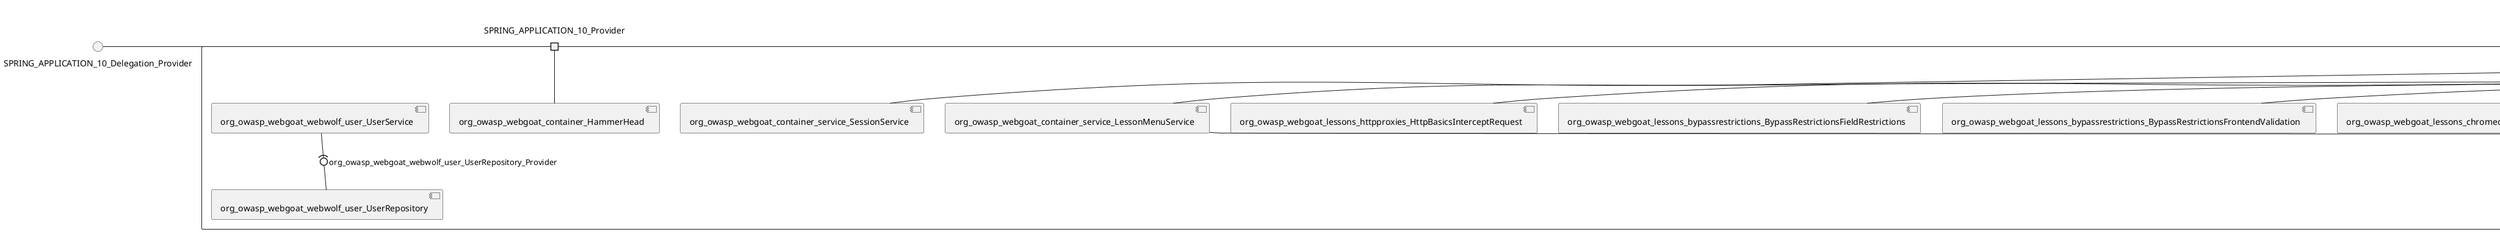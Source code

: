 @startuml
skinparam fixCircleLabelOverlapping true
skinparam componentStyle uml2
() SPRING_APPLICATION_10_Delegation_Provider
() SPRING_APPLICATION_11_Delegation_Provider
() SPRING_APPLICATION_2_Delegation_Provider
() SPRING_APPLICATION_3_Delegation_Provider
() SPRING_APPLICATION_4_Delegation_Provider
() SPRING_APPLICATION_5_Delegation_Provider
() SPRING_APPLICATION_6_Delegation_Provider
() SPRING_APPLICATION_7_Delegation_Provider
() SPRING_APPLICATION_8_Delegation_Provider
() SPRING_APPLICATION_9_Delegation_Provider
() SPRING_APPLICATION_BypassRestrictions_FieldRestrictions_POST_Delegation_Provider
() SPRING_APPLICATION_BypassRestrictions_frontendValidation_POST_Delegation_Provider
() SPRING_APPLICATION_ChromeDevTools_dummy_POST_Delegation_Provider
() SPRING_APPLICATION_ChromeDevTools_network_POST_Delegation_Provider
() SPRING_APPLICATION_CrossSiteScriptingStored_stored_xss_POST_Delegation_Provider
() SPRING_APPLICATION_CrossSiteScriptingStored_stored_xss_follow_up_POST_Delegation_Provider
() SPRING_APPLICATION_CrossSiteScripting_attack1_POST_Delegation_Provider
() SPRING_APPLICATION_CrossSiteScripting_attack3_POST_Delegation_Provider
() SPRING_APPLICATION_CrossSiteScripting_attack4_POST_Delegation_Provider
() SPRING_APPLICATION_CrossSiteScripting_attack5a_GET_Delegation_Provider
() SPRING_APPLICATION_CrossSiteScripting_attack6a_POST_Delegation_Provider
() SPRING_APPLICATION_CrossSiteScripting_dom_follow_up_POST_Delegation_Provider
() SPRING_APPLICATION_CrossSiteScripting_phone_home_xss_POST_Delegation_Provider
() SPRING_APPLICATION_CrossSiteScripting_quiz_GET_POST_Delegation_Provider
() SPRING_APPLICATION_Delegation_Provider
() SPRING_APPLICATION_GET_10_Delegation_Provider
() SPRING_APPLICATION_GET_11_Delegation_Provider
() SPRING_APPLICATION_GET_12_Delegation_Provider
() SPRING_APPLICATION_GET_13_Delegation_Provider
() SPRING_APPLICATION_GET_14_Delegation_Provider
() SPRING_APPLICATION_GET_2_Delegation_Provider
() SPRING_APPLICATION_GET_3_Delegation_Provider
() SPRING_APPLICATION_GET_4_Delegation_Provider
() SPRING_APPLICATION_GET_5_Delegation_Provider
() SPRING_APPLICATION_GET_6_Delegation_Provider
() SPRING_APPLICATION_GET_7_Delegation_Provider
() SPRING_APPLICATION_GET_8_Delegation_Provider
() SPRING_APPLICATION_GET_9_Delegation_Provider
() SPRING_APPLICATION_GET_Delegation_Provider
() SPRING_APPLICATION_HtmlTampering_task_POST_Delegation_Provider
() SPRING_APPLICATION_HttpBasics_attack1_POST_Delegation_Provider
() SPRING_APPLICATION_HttpBasics_attack2_POST_Delegation_Provider
() SPRING_APPLICATION_IDOR_diff_attributes_POST_Delegation_Provider
() SPRING_APPLICATION_IDOR_login_POST_Delegation_Provider
() SPRING_APPLICATION_IDOR_profile_alt_path_POST_Delegation_Provider
() SPRING_APPLICATION_InsecureDeserialization_task_POST_Delegation_Provider
() SPRING_APPLICATION_InsecureLogin_Delegation_Provider
() SPRING_APPLICATION_JWT_decode_POST_Delegation_Provider
() SPRING_APPLICATION_JWT_jku_Delegation_Provider
() SPRING_APPLICATION_JWT_kid_Delegation_Provider
() SPRING_APPLICATION_JWT_quiz_GET_POST_Delegation_Provider
() SPRING_APPLICATION_JWT_refresh_Delegation_Provider
() SPRING_APPLICATION_JWT_secret_POST_Delegation_Provider
() SPRING_APPLICATION_JWT_votings_Delegation_Provider
() SPRING_APPLICATION_LogSpoofing_log_bleeding_POST_Delegation_Provider
() SPRING_APPLICATION_LogSpoofing_log_spoofing_POST_Delegation_Provider
() SPRING_APPLICATION_POST_10_Delegation_Provider
() SPRING_APPLICATION_POST_11_Delegation_Provider
() SPRING_APPLICATION_POST_12_Delegation_Provider
() SPRING_APPLICATION_POST_13_Delegation_Provider
() SPRING_APPLICATION_POST_14_Delegation_Provider
() SPRING_APPLICATION_POST_15_Delegation_Provider
() SPRING_APPLICATION_POST_16_Delegation_Provider
() SPRING_APPLICATION_POST_17_Delegation_Provider
() SPRING_APPLICATION_POST_18_Delegation_Provider
() SPRING_APPLICATION_POST_2_Delegation_Provider
() SPRING_APPLICATION_POST_3_Delegation_Provider
() SPRING_APPLICATION_POST_4_Delegation_Provider
() SPRING_APPLICATION_POST_5_Delegation_Provider
() SPRING_APPLICATION_POST_6_Delegation_Provider
() SPRING_APPLICATION_POST_7_Delegation_Provider
() SPRING_APPLICATION_POST_8_Delegation_Provider
() SPRING_APPLICATION_POST_9_Delegation_Provider
() SPRING_APPLICATION_POST_Delegation_Provider
() SPRING_APPLICATION_PUT_Delegation_Provider
() SPRING_APPLICATION_PasswordReset_ForgotPassword_create_password_reset_link_POST_Delegation_Provider
() SPRING_APPLICATION_PasswordReset_SecurityQuestions_POST_Delegation_Provider
() SPRING_APPLICATION_PasswordReset_reset_Delegation_Provider
() SPRING_APPLICATION_PasswordReset_simple_mail_reset_POST_Delegation_Provider
() SPRING_APPLICATION_PathTraversal_profile_picture_GET_Delegation_Provider
() SPRING_APPLICATION_PathTraversal_profile_picture_fix_GET_Delegation_Provider
() SPRING_APPLICATION_PathTraversal_profile_upload_POST_Delegation_Provider
() SPRING_APPLICATION_PathTraversal_profile_upload_fix_POST_Delegation_Provider
() SPRING_APPLICATION_PathTraversal_profile_upload_remove_user_input_POST_Delegation_Provider
() SPRING_APPLICATION_PathTraversal_random_POST_Delegation_Provider
() SPRING_APPLICATION_PathTraversal_random_picture_GET_Delegation_Provider
() SPRING_APPLICATION_PathTraversal_zip_slip_Delegation_Provider
() SPRING_APPLICATION_SSRF_task1_POST_Delegation_Provider
() SPRING_APPLICATION_SSRF_task2_POST_Delegation_Provider
() SPRING_APPLICATION_SecurePasswords_assignment_POST_Delegation_Provider
() SPRING_APPLICATION_SqlInjectionAdvanced_attack6a_POST_Delegation_Provider
() SPRING_APPLICATION_SqlInjectionAdvanced_attack6b_POST_Delegation_Provider
() SPRING_APPLICATION_SqlInjectionAdvanced_challenge_Login_POST_Delegation_Provider
() SPRING_APPLICATION_SqlInjectionAdvanced_challenge_PUT_Delegation_Provider
() SPRING_APPLICATION_SqlInjectionAdvanced_quiz_GET_POST_Delegation_Provider
() SPRING_APPLICATION_SqlInjectionMitigations_attack10a_POST_Delegation_Provider
() SPRING_APPLICATION_SqlInjectionMitigations_attack10b_POST_Delegation_Provider
() SPRING_APPLICATION_SqlInjectionMitigations_attack12a_POST_Delegation_Provider
() SPRING_APPLICATION_SqlInjectionMitigations_servers_GET_Delegation_Provider
() SPRING_APPLICATION_SqlInjection_assignment5a_POST_Delegation_Provider
() SPRING_APPLICATION_SqlInjection_assignment5b_POST_Delegation_Provider
() SPRING_APPLICATION_SqlInjection_attack10_POST_Delegation_Provider
() SPRING_APPLICATION_SqlInjection_attack2_POST_Delegation_Provider
() SPRING_APPLICATION_SqlInjection_attack3_POST_Delegation_Provider
() SPRING_APPLICATION_SqlInjection_attack4_POST_Delegation_Provider
() SPRING_APPLICATION_SqlInjection_attack5_POST_Delegation_Provider
() SPRING_APPLICATION_SqlInjection_attack8_POST_Delegation_Provider
() SPRING_APPLICATION_SqlInjection_attack9_POST_Delegation_Provider
() SPRING_APPLICATION_SqlOnlyInputValidationOnKeywords_attack_POST_Delegation_Provider
() SPRING_APPLICATION_SqlOnlyInputValidation_attack_POST_Delegation_Provider
() SPRING_APPLICATION_VulnerableComponents_attack1_POST_Delegation_Provider
() SPRING_APPLICATION_WebWolf_GET_Delegation_Provider
() SPRING_APPLICATION_WebWolf_landing_Delegation_Provider
() SPRING_APPLICATION_WebWolf_mail_Delegation_Provider
() SPRING_APPLICATION_challenge_1_POST_Delegation_Provider
() SPRING_APPLICATION_challenge_5_POST_Delegation_Provider
() SPRING_APPLICATION_challenge_7_Delegation_Provider
() SPRING_APPLICATION_challenge_8_Delegation_Provider
() SPRING_APPLICATION_challenge_logo_Delegation_Provider
() SPRING_APPLICATION_cia_quiz_GET_POST_Delegation_Provider
() SPRING_APPLICATION_clientSideFiltering_attack1_POST_Delegation_Provider
() SPRING_APPLICATION_clientSideFiltering_challenge_store_coupons_GET_Delegation_Provider
() SPRING_APPLICATION_clientSideFiltering_getItForFree_POST_Delegation_Provider
() SPRING_APPLICATION_clientSideFiltering_salaries_GET_Delegation_Provider
() SPRING_APPLICATION_crypto_encoding_basic_auth_POST_Delegation_Provider
() SPRING_APPLICATION_crypto_encoding_xor_POST_Delegation_Provider
() SPRING_APPLICATION_crypto_hashing_POST_Delegation_Provider
() SPRING_APPLICATION_crypto_secure_defaults_POST_Delegation_Provider
() SPRING_APPLICATION_crypto_signing_verify_POST_Delegation_Provider
() SPRING_APPLICATION_csrf_feedback_message_POST_Delegation_Provider
() SPRING_APPLICATION_csrf_review_POST_Delegation_Provider
() SPRING_APPLICATION_files_GET_Delegation_Provider
() SPRING_APPLICATION_fileupload_POST_Delegation_Provider
() SPRING_APPLICATION_jwt_Delegation_Provider
() SPRING_APPLICATION_landing_Delegation_Provider
() SPRING_APPLICATION_lesson_template_Delegation_Provider
() SPRING_APPLICATION_login_oauth_mvc_GET_Delegation_Provider
() SPRING_APPLICATION_mail_DELETE_GET_POST_Delegation_Provider
() SPRING_APPLICATION_register_mvc_POST_Delegation_Provider
() SPRING_APPLICATION_registration_GET_Delegation_Provider
() SPRING_APPLICATION_requests_GET_Delegation_Provider
() SPRING_APPLICATION_scoreboard_data_GET_Delegation_Provider
() SPRING_APPLICATION_server_directory_GET_Delegation_Provider
() SPRING_APPLICATION_service_debug_labels_mvc_Delegation_Provider
() SPRING_APPLICATION_service_lessonoverview_mvc_GET_Delegation_Provider
() SPRING_APPLICATION_xxe_comments_GET_Delegation_Provider
rectangle System {
[org_owasp_webgoat_container_HammerHead] [[webgoat-webgoat.repository#_lkpIBrj6Ee-tz89EZoVqKQ]]
[org_owasp_webgoat_container_WebWolfRedirect] [[webgoat-webgoat.repository#_lkpIBrj6Ee-tz89EZoVqKQ]]
[org_owasp_webgoat_container_controller_StartLesson] [[webgoat-webgoat.repository#_lkpIBrj6Ee-tz89EZoVqKQ]]
[org_owasp_webgoat_container_controller_Welcome] [[webgoat-webgoat.repository#_lkpIBrj6Ee-tz89EZoVqKQ]]
[org_owasp_webgoat_container_i18n_PluginMessages_Provider] [[webgoat-webgoat.repository#_lkpIBrj6Ee-tz89EZoVqKQ]]
[org_owasp_webgoat_container_report_ReportCardController] [[webgoat-webgoat.repository#_lkpIBrj6Ee-tz89EZoVqKQ]]
[org_owasp_webgoat_container_service_EnvironmentService] [[webgoat-webgoat.repository#_lkpIBrj6Ee-tz89EZoVqKQ]]
[org_owasp_webgoat_container_service_HintService] [[webgoat-webgoat.repository#_lkpIBrj6Ee-tz89EZoVqKQ]]
[org_owasp_webgoat_container_service_LabelDebugService] [[webgoat-webgoat.repository#_lkpIBrj6Ee-tz89EZoVqKQ]]
[org_owasp_webgoat_container_service_LabelService] [[webgoat-webgoat.repository#_lkpIBrj6Ee-tz89EZoVqKQ]]
[org_owasp_webgoat_container_service_LessonInfoService] [[webgoat-webgoat.repository#_lkpIBrj6Ee-tz89EZoVqKQ]]
[org_owasp_webgoat_container_service_LessonMenuService] [[webgoat-webgoat.repository#_lkpIBrj6Ee-tz89EZoVqKQ]]
[org_owasp_webgoat_container_service_LessonProgressService] [[webgoat-webgoat.repository#_lkpIBrj6Ee-tz89EZoVqKQ]]
[org_owasp_webgoat_container_service_RestartLessonService] [[webgoat-webgoat.repository#_lkpIBrj6Ee-tz89EZoVqKQ]]
[org_owasp_webgoat_container_service_SessionService] [[webgoat-webgoat.repository#_lkpIBrj6Ee-tz89EZoVqKQ]]
[org_owasp_webgoat_container_session_LessonSession_Provider] [[webgoat-webgoat.repository#_lkpIBrj6Ee-tz89EZoVqKQ]]
[org_owasp_webgoat_container_users_RegistrationController] [[webgoat-webgoat.repository#_lkpIBrj6Ee-tz89EZoVqKQ]]
[org_owasp_webgoat_container_users_Scoreboard] [[webgoat-webgoat.repository#_lkpIBrj6Ee-tz89EZoVqKQ]]
[org_owasp_webgoat_container_users_UserProgressRepository] [[webgoat-webgoat.repository#_lkpIBrj6Ee-tz89EZoVqKQ]]
[org_owasp_webgoat_container_users_UserRepository] [[webgoat-webgoat.repository#_lkpIBrj6Ee-tz89EZoVqKQ]]
[org_owasp_webgoat_container_users_UserService] [[webgoat-webgoat.repository#_lkpIBrj6Ee-tz89EZoVqKQ]]
[org_owasp_webgoat_lessons_authbypass_VerifyAccount] [[webgoat-webgoat.repository#_lkpIBrj6Ee-tz89EZoVqKQ]]
[org_owasp_webgoat_lessons_bypassrestrictions_BypassRestrictionsFieldRestrictions] [[webgoat-webgoat.repository#_lkpIBrj6Ee-tz89EZoVqKQ]]
[org_owasp_webgoat_lessons_bypassrestrictions_BypassRestrictionsFrontendValidation] [[webgoat-webgoat.repository#_lkpIBrj6Ee-tz89EZoVqKQ]]
[org_owasp_webgoat_lessons_challenges_FlagController] [[webgoat-webgoat.repository#_lkpIBrj6Ee-tz89EZoVqKQ]]
[org_owasp_webgoat_lessons_challenges_challenge1_Assignment1] [[webgoat-webgoat.repository#_lkpIBrj6Ee-tz89EZoVqKQ]]
[org_owasp_webgoat_lessons_challenges_challenge1_ImageServlet] [[webgoat-webgoat.repository#_lkpIBrj6Ee-tz89EZoVqKQ]]
[org_owasp_webgoat_lessons_challenges_challenge5_Assignment5] [[webgoat-webgoat.repository#_lkpIBrj6Ee-tz89EZoVqKQ]]
[org_owasp_webgoat_lessons_challenges_challenge7_Assignment7] [[webgoat-webgoat.repository#_lkpIBrj6Ee-tz89EZoVqKQ]]
[org_owasp_webgoat_lessons_challenges_challenge8_Assignment8] [[webgoat-webgoat.repository#_lkpIBrj6Ee-tz89EZoVqKQ]]
[org_owasp_webgoat_lessons_chromedevtools_NetworkDummy] [[webgoat-webgoat.repository#_lkpIBrj6Ee-tz89EZoVqKQ]]
[org_owasp_webgoat_lessons_chromedevtools_NetworkLesson] [[webgoat-webgoat.repository#_lkpIBrj6Ee-tz89EZoVqKQ]]
[org_owasp_webgoat_lessons_cia_CIAQuiz] [[webgoat-webgoat.repository#_lkpIBrj6Ee-tz89EZoVqKQ]]
[org_owasp_webgoat_lessons_clientsidefiltering_ClientSideFilteringAssignment] [[webgoat-webgoat.repository#_lkpIBrj6Ee-tz89EZoVqKQ]]
[org_owasp_webgoat_lessons_clientsidefiltering_ClientSideFilteringFreeAssignment] [[webgoat-webgoat.repository#_lkpIBrj6Ee-tz89EZoVqKQ]]
[org_owasp_webgoat_lessons_clientsidefiltering_Salaries] [[webgoat-webgoat.repository#_lkpIBrj6Ee-tz89EZoVqKQ]]
[org_owasp_webgoat_lessons_clientsidefiltering_ShopEndpoint] [[webgoat-webgoat.repository#_lkpIBrj6Ee-tz89EZoVqKQ]]
[org_owasp_webgoat_lessons_cryptography_EncodingAssignment] [[webgoat-webgoat.repository#_lkpIBrj6Ee-tz89EZoVqKQ]]
[org_owasp_webgoat_lessons_cryptography_HashingAssignment] [[webgoat-webgoat.repository#_lkpIBrj6Ee-tz89EZoVqKQ]]
[org_owasp_webgoat_lessons_cryptography_SecureDefaultsAssignment] [[webgoat-webgoat.repository#_lkpIBrj6Ee-tz89EZoVqKQ]]
[org_owasp_webgoat_lessons_cryptography_SigningAssignment] [[webgoat-webgoat.repository#_lkpIBrj6Ee-tz89EZoVqKQ]]
[org_owasp_webgoat_lessons_cryptography_XOREncodingAssignment] [[webgoat-webgoat.repository#_lkpIBrj6Ee-tz89EZoVqKQ]]
[org_owasp_webgoat_lessons_csrf_CSRFConfirmFlag1] [[webgoat-webgoat.repository#_lkpIBrj6Ee-tz89EZoVqKQ]]
[org_owasp_webgoat_lessons_csrf_CSRFFeedback] [[webgoat-webgoat.repository#_lkpIBrj6Ee-tz89EZoVqKQ]]
[org_owasp_webgoat_lessons_csrf_CSRFGetFlag] [[webgoat-webgoat.repository#_lkpIBrj6Ee-tz89EZoVqKQ]]
[org_owasp_webgoat_lessons_csrf_CSRFLogin] [[webgoat-webgoat.repository#_lkpIBrj6Ee-tz89EZoVqKQ]]
[org_owasp_webgoat_lessons_csrf_ForgedReviews] [[webgoat-webgoat.repository#_lkpIBrj6Ee-tz89EZoVqKQ]]
[org_owasp_webgoat_lessons_deserialization_InsecureDeserializationTask] [[webgoat-webgoat.repository#_lkpIBrj6Ee-tz89EZoVqKQ]]
[org_owasp_webgoat_lessons_hijacksession_HijackSessionAssignment] [[webgoat-webgoat.repository#_lkpIBrj6Ee-tz89EZoVqKQ]]
[org_owasp_webgoat_lessons_htmltampering_HtmlTamperingTask] [[webgoat-webgoat.repository#_lkpIBrj6Ee-tz89EZoVqKQ]]
[org_owasp_webgoat_lessons_httpbasics_HttpBasicsLesson] [[webgoat-webgoat.repository#_lkpIBrj6Ee-tz89EZoVqKQ]]
[org_owasp_webgoat_lessons_httpbasics_HttpBasicsQuiz] [[webgoat-webgoat.repository#_lkpIBrj6Ee-tz89EZoVqKQ]]
[org_owasp_webgoat_lessons_httpproxies_HttpBasicsInterceptRequest] [[webgoat-webgoat.repository#_lkpIBrj6Ee-tz89EZoVqKQ]]
[org_owasp_webgoat_lessons_idor_IDORDiffAttributes] [[webgoat-webgoat.repository#_lkpIBrj6Ee-tz89EZoVqKQ]]
[org_owasp_webgoat_lessons_idor_IDOREditOtherProfile] [[webgoat-webgoat.repository#_lkpIBrj6Ee-tz89EZoVqKQ]]
[org_owasp_webgoat_lessons_idor_IDORLogin] [[webgoat-webgoat.repository#_lkpIBrj6Ee-tz89EZoVqKQ]]
[org_owasp_webgoat_lessons_idor_IDORViewOtherProfile] [[webgoat-webgoat.repository#_lkpIBrj6Ee-tz89EZoVqKQ]]
[org_owasp_webgoat_lessons_idor_IDORViewOwnProfile] [[webgoat-webgoat.repository#_lkpIBrj6Ee-tz89EZoVqKQ]]
[org_owasp_webgoat_lessons_idor_IDORViewOwnProfileAltUrl] [[webgoat-webgoat.repository#_lkpIBrj6Ee-tz89EZoVqKQ]]
[org_owasp_webgoat_lessons_insecurelogin_InsecureLoginTask] [[webgoat-webgoat.repository#_lkpIBrj6Ee-tz89EZoVqKQ]]
[org_owasp_webgoat_lessons_jwt_JWTDecodeEndpoint] [[webgoat-webgoat.repository#_lkpIBrj6Ee-tz89EZoVqKQ]]
[org_owasp_webgoat_lessons_jwt_JWTQuiz] [[webgoat-webgoat.repository#_lkpIBrj6Ee-tz89EZoVqKQ]]
[org_owasp_webgoat_lessons_jwt_JWTRefreshEndpoint] [[webgoat-webgoat.repository#_lkpIBrj6Ee-tz89EZoVqKQ]]
[org_owasp_webgoat_lessons_jwt_JWTSecretKeyEndpoint] [[webgoat-webgoat.repository#_lkpIBrj6Ee-tz89EZoVqKQ]]
[org_owasp_webgoat_lessons_jwt_JWTVotesEndpoint] [[webgoat-webgoat.repository#_lkpIBrj6Ee-tz89EZoVqKQ]]
[org_owasp_webgoat_lessons_jwt_claimmisuse_JWTHeaderJKUEndpoint] [[webgoat-webgoat.repository#_lkpIBrj6Ee-tz89EZoVqKQ]]
[org_owasp_webgoat_lessons_jwt_claimmisuse_JWTHeaderKIDEndpoint] [[webgoat-webgoat.repository#_lkpIBrj6Ee-tz89EZoVqKQ]]
[org_owasp_webgoat_lessons_lessontemplate_SampleAttack] [[webgoat-webgoat.repository#_lkpIBrj6Ee-tz89EZoVqKQ]]
[org_owasp_webgoat_lessons_logging_LogBleedingTask] [[webgoat-webgoat.repository#_lkpIBrj6Ee-tz89EZoVqKQ]]
[org_owasp_webgoat_lessons_logging_LogSpoofingTask] [[webgoat-webgoat.repository#_lkpIBrj6Ee-tz89EZoVqKQ]]
[org_owasp_webgoat_lessons_missingac_MissingFunctionACHiddenMenus] [[webgoat-webgoat.repository#_lkpIBrj6Ee-tz89EZoVqKQ]]
[org_owasp_webgoat_lessons_missingac_MissingFunctionACUsers] [[webgoat-webgoat.repository#_lkpIBrj6Ee-tz89EZoVqKQ]]
[org_owasp_webgoat_lessons_missingac_MissingFunctionACYourHash] [[webgoat-webgoat.repository#_lkpIBrj6Ee-tz89EZoVqKQ]]
[org_owasp_webgoat_lessons_missingac_MissingFunctionACYourHashAdmin] [[webgoat-webgoat.repository#_lkpIBrj6Ee-tz89EZoVqKQ]]
[org_owasp_webgoat_lessons_passwordreset_QuestionsAssignment] [[webgoat-webgoat.repository#_lkpIBrj6Ee-tz89EZoVqKQ]]
[org_owasp_webgoat_lessons_passwordreset_ResetLinkAssignment] [[webgoat-webgoat.repository#_lkpIBrj6Ee-tz89EZoVqKQ]]
[org_owasp_webgoat_lessons_passwordreset_ResetLinkAssignmentForgotPassword] [[webgoat-webgoat.repository#_lkpIBrj6Ee-tz89EZoVqKQ]]
[org_owasp_webgoat_lessons_passwordreset_SecurityQuestionAssignment] [[webgoat-webgoat.repository#_lkpIBrj6Ee-tz89EZoVqKQ]]
[org_owasp_webgoat_lessons_passwordreset_SimpleMailAssignment] [[webgoat-webgoat.repository#_lkpIBrj6Ee-tz89EZoVqKQ]]
[org_owasp_webgoat_lessons_pathtraversal_ProfileUpload] [[webgoat-webgoat.repository#_lkpIBrj6Ee-tz89EZoVqKQ]]
[org_owasp_webgoat_lessons_pathtraversal_ProfileUploadFix] [[webgoat-webgoat.repository#_lkpIBrj6Ee-tz89EZoVqKQ]]
[org_owasp_webgoat_lessons_pathtraversal_ProfileUploadRemoveUserInput] [[webgoat-webgoat.repository#_lkpIBrj6Ee-tz89EZoVqKQ]]
[org_owasp_webgoat_lessons_pathtraversal_ProfileUploadRetrieval] [[webgoat-webgoat.repository#_lkpIBrj6Ee-tz89EZoVqKQ]]
[org_owasp_webgoat_lessons_pathtraversal_ProfileZipSlip] [[webgoat-webgoat.repository#_lkpIBrj6Ee-tz89EZoVqKQ]]
[org_owasp_webgoat_lessons_securepasswords_SecurePasswordsAssignment] [[webgoat-webgoat.repository#_lkpIBrj6Ee-tz89EZoVqKQ]]
[org_owasp_webgoat_lessons_spoofcookie_SpoofCookieAssignment] [[webgoat-webgoat.repository#_lkpIBrj6Ee-tz89EZoVqKQ]]
[org_owasp_webgoat_lessons_sqlinjection_advanced_SqlInjectionChallenge] [[webgoat-webgoat.repository#_lkpIBrj6Ee-tz89EZoVqKQ]]
[org_owasp_webgoat_lessons_sqlinjection_advanced_SqlInjectionChallengeLogin] [[webgoat-webgoat.repository#_lkpIBrj6Ee-tz89EZoVqKQ]]
[org_owasp_webgoat_lessons_sqlinjection_advanced_SqlInjectionLesson6a] [[webgoat-webgoat.repository#_lkpIBrj6Ee-tz89EZoVqKQ]]
[org_owasp_webgoat_lessons_sqlinjection_advanced_SqlInjectionLesson6b] [[webgoat-webgoat.repository#_lkpIBrj6Ee-tz89EZoVqKQ]]
[org_owasp_webgoat_lessons_sqlinjection_advanced_SqlInjectionQuiz] [[webgoat-webgoat.repository#_lkpIBrj6Ee-tz89EZoVqKQ]]
[org_owasp_webgoat_lessons_sqlinjection_introduction_SqlInjectionLesson10] [[webgoat-webgoat.repository#_lkpIBrj6Ee-tz89EZoVqKQ]]
[org_owasp_webgoat_lessons_sqlinjection_introduction_SqlInjectionLesson2] [[webgoat-webgoat.repository#_lkpIBrj6Ee-tz89EZoVqKQ]]
[org_owasp_webgoat_lessons_sqlinjection_introduction_SqlInjectionLesson3] [[webgoat-webgoat.repository#_lkpIBrj6Ee-tz89EZoVqKQ]]
[org_owasp_webgoat_lessons_sqlinjection_introduction_SqlInjectionLesson4] [[webgoat-webgoat.repository#_lkpIBrj6Ee-tz89EZoVqKQ]]
[org_owasp_webgoat_lessons_sqlinjection_introduction_SqlInjectionLesson5] [[webgoat-webgoat.repository#_lkpIBrj6Ee-tz89EZoVqKQ]]
[org_owasp_webgoat_lessons_sqlinjection_introduction_SqlInjectionLesson5a] [[webgoat-webgoat.repository#_lkpIBrj6Ee-tz89EZoVqKQ]]
[org_owasp_webgoat_lessons_sqlinjection_introduction_SqlInjectionLesson5b] [[webgoat-webgoat.repository#_lkpIBrj6Ee-tz89EZoVqKQ]]
[org_owasp_webgoat_lessons_sqlinjection_introduction_SqlInjectionLesson8] [[webgoat-webgoat.repository#_lkpIBrj6Ee-tz89EZoVqKQ]]
[org_owasp_webgoat_lessons_sqlinjection_introduction_SqlInjectionLesson9] [[webgoat-webgoat.repository#_lkpIBrj6Ee-tz89EZoVqKQ]]
[org_owasp_webgoat_lessons_sqlinjection_mitigation_Servers] [[webgoat-webgoat.repository#_lkpIBrj6Ee-tz89EZoVqKQ]]
[org_owasp_webgoat_lessons_sqlinjection_mitigation_SqlInjectionLesson10a] [[webgoat-webgoat.repository#_lkpIBrj6Ee-tz89EZoVqKQ]]
[org_owasp_webgoat_lessons_sqlinjection_mitigation_SqlInjectionLesson10b] [[webgoat-webgoat.repository#_lkpIBrj6Ee-tz89EZoVqKQ]]
[org_owasp_webgoat_lessons_sqlinjection_mitigation_SqlInjectionLesson13] [[webgoat-webgoat.repository#_lkpIBrj6Ee-tz89EZoVqKQ]]
[org_owasp_webgoat_lessons_sqlinjection_mitigation_SqlOnlyInputValidation] [[webgoat-webgoat.repository#_lkpIBrj6Ee-tz89EZoVqKQ]]
[org_owasp_webgoat_lessons_sqlinjection_mitigation_SqlOnlyInputValidationOnKeywords] [[webgoat-webgoat.repository#_lkpIBrj6Ee-tz89EZoVqKQ]]
[org_owasp_webgoat_lessons_ssrf_SSRFTask1] [[webgoat-webgoat.repository#_lkpIBrj6Ee-tz89EZoVqKQ]]
[org_owasp_webgoat_lessons_ssrf_SSRFTask2] [[webgoat-webgoat.repository#_lkpIBrj6Ee-tz89EZoVqKQ]]
[org_owasp_webgoat_lessons_vulnerablecomponents_VulnerableComponentsLesson] [[webgoat-webgoat.repository#_lkpIBrj6Ee-tz89EZoVqKQ]]
[org_owasp_webgoat_lessons_webwolfintroduction_LandingAssignment] [[webgoat-webgoat.repository#_lkpIBrj6Ee-tz89EZoVqKQ]]
[org_owasp_webgoat_lessons_webwolfintroduction_MailAssignment] [[webgoat-webgoat.repository#_lkpIBrj6Ee-tz89EZoVqKQ]]
[org_owasp_webgoat_lessons_xss_CrossSiteScriptingLesson1] [[webgoat-webgoat.repository#_lkpIBrj6Ee-tz89EZoVqKQ]]
[org_owasp_webgoat_lessons_xss_CrossSiteScriptingLesson5a] [[webgoat-webgoat.repository#_lkpIBrj6Ee-tz89EZoVqKQ]]
[org_owasp_webgoat_lessons_xss_CrossSiteScriptingLesson6a] [[webgoat-webgoat.repository#_lkpIBrj6Ee-tz89EZoVqKQ]]
[org_owasp_webgoat_lessons_xss_CrossSiteScriptingQuiz] [[webgoat-webgoat.repository#_lkpIBrj6Ee-tz89EZoVqKQ]]
[org_owasp_webgoat_lessons_xss_DOMCrossSiteScripting] [[webgoat-webgoat.repository#_lkpIBrj6Ee-tz89EZoVqKQ]]
[org_owasp_webgoat_lessons_xss_DOMCrossSiteScriptingVerifier] [[webgoat-webgoat.repository#_lkpIBrj6Ee-tz89EZoVqKQ]]
[org_owasp_webgoat_lessons_xss_mitigation_CrossSiteScriptingLesson3] [[webgoat-webgoat.repository#_lkpIBrj6Ee-tz89EZoVqKQ]]
[org_owasp_webgoat_lessons_xss_mitigation_CrossSiteScriptingLesson4] [[webgoat-webgoat.repository#_lkpIBrj6Ee-tz89EZoVqKQ]]
[org_owasp_webgoat_lessons_xss_stored_StoredCrossSiteScriptingVerifier] [[webgoat-webgoat.repository#_lkpIBrj6Ee-tz89EZoVqKQ]]
[org_owasp_webgoat_lessons_xss_stored_StoredXssComments] [[webgoat-webgoat.repository#_lkpIBrj6Ee-tz89EZoVqKQ]]
[org_owasp_webgoat_lessons_xxe_BlindSendFileAssignment] [[webgoat-webgoat.repository#_lkpIBrj6Ee-tz89EZoVqKQ]]
[org_owasp_webgoat_lessons_xxe_CommentsEndpoint] [[webgoat-webgoat.repository#_lkpIBrj6Ee-tz89EZoVqKQ]]
[org_owasp_webgoat_lessons_xxe_ContentTypeAssignment] [[webgoat-webgoat.repository#_lkpIBrj6Ee-tz89EZoVqKQ]]
[org_owasp_webgoat_lessons_xxe_SimpleXXE] [[webgoat-webgoat.repository#_lkpIBrj6Ee-tz89EZoVqKQ]]
[org_owasp_webgoat_webwolf_FileServer] [[webgoat-webgoat.repository#_lkpIBrj6Ee-tz89EZoVqKQ]]
[org_owasp_webgoat_webwolf_jwt_JWTController] [[webgoat-webgoat.repository#_lkpIBrj6Ee-tz89EZoVqKQ]]
[org_owasp_webgoat_webwolf_mailbox_MailboxController] [[webgoat-webgoat.repository#_lkpIBrj6Ee-tz89EZoVqKQ]]
[org_owasp_webgoat_webwolf_mailbox_MailboxRepository] [[webgoat-webgoat.repository#_lkpIBrj6Ee-tz89EZoVqKQ]]
[org_owasp_webgoat_webwolf_requests_LandingPage] [[webgoat-webgoat.repository#_lkpIBrj6Ee-tz89EZoVqKQ]]
[org_owasp_webgoat_webwolf_requests_Requests] [[webgoat-webgoat.repository#_lkpIBrj6Ee-tz89EZoVqKQ]]
[org_owasp_webgoat_webwolf_user_UserRepository] [[webgoat-webgoat.repository#_lkpIBrj6Ee-tz89EZoVqKQ]]
[org_owasp_webgoat_webwolf_user_UserService] [[webgoat-webgoat.repository#_lkpIBrj6Ee-tz89EZoVqKQ]]
port SPRING_APPLICATION_10_Provider
SPRING_APPLICATION_10_Delegation_Provider - SPRING_APPLICATION_10_Provider
SPRING_APPLICATION_10_Provider - [org_owasp_webgoat_container_HammerHead]
port SPRING_APPLICATION_11_Provider
SPRING_APPLICATION_11_Delegation_Provider - SPRING_APPLICATION_11_Provider
SPRING_APPLICATION_11_Provider - [org_owasp_webgoat_lessons_xxe_SimpleXXE]
port SPRING_APPLICATION_2_Provider
SPRING_APPLICATION_2_Delegation_Provider - SPRING_APPLICATION_2_Provider
SPRING_APPLICATION_2_Provider - [org_owasp_webgoat_lessons_cryptography_SigningAssignment]
port SPRING_APPLICATION_3_Provider
SPRING_APPLICATION_3_Delegation_Provider - SPRING_APPLICATION_3_Provider
SPRING_APPLICATION_3_Provider - [org_owasp_webgoat_container_service_SessionService]
port SPRING_APPLICATION_4_Provider
SPRING_APPLICATION_4_Delegation_Provider - SPRING_APPLICATION_4_Provider
SPRING_APPLICATION_4_Provider - [org_owasp_webgoat_lessons_jwt_JWTSecretKeyEndpoint]
port SPRING_APPLICATION_5_Provider
SPRING_APPLICATION_5_Delegation_Provider - SPRING_APPLICATION_5_Provider
SPRING_APPLICATION_5_Provider - [org_owasp_webgoat_lessons_cryptography_HashingAssignment]
port SPRING_APPLICATION_6_Provider
SPRING_APPLICATION_6_Delegation_Provider - SPRING_APPLICATION_6_Provider
SPRING_APPLICATION_6_Provider - [org_owasp_webgoat_container_service_LessonMenuService]
port SPRING_APPLICATION_7_Provider
SPRING_APPLICATION_7_Delegation_Provider - SPRING_APPLICATION_7_Provider
SPRING_APPLICATION_7_Provider - [org_owasp_webgoat_webwolf_FileServer]
port SPRING_APPLICATION_8_Provider
SPRING_APPLICATION_8_Delegation_Provider - SPRING_APPLICATION_8_Provider
SPRING_APPLICATION_8_Provider - [org_owasp_webgoat_lessons_httpproxies_HttpBasicsInterceptRequest]
port SPRING_APPLICATION_9_Provider
SPRING_APPLICATION_9_Delegation_Provider - SPRING_APPLICATION_9_Provider
SPRING_APPLICATION_9_Provider - [org_owasp_webgoat_container_service_LabelDebugService]
port SPRING_APPLICATION_BypassRestrictions_FieldRestrictions_POST_Provider
SPRING_APPLICATION_BypassRestrictions_FieldRestrictions_POST_Delegation_Provider - SPRING_APPLICATION_BypassRestrictions_FieldRestrictions_POST_Provider
SPRING_APPLICATION_BypassRestrictions_FieldRestrictions_POST_Provider - [org_owasp_webgoat_lessons_bypassrestrictions_BypassRestrictionsFieldRestrictions]
port SPRING_APPLICATION_BypassRestrictions_frontendValidation_POST_Provider
SPRING_APPLICATION_BypassRestrictions_frontendValidation_POST_Delegation_Provider - SPRING_APPLICATION_BypassRestrictions_frontendValidation_POST_Provider
SPRING_APPLICATION_BypassRestrictions_frontendValidation_POST_Provider - [org_owasp_webgoat_lessons_bypassrestrictions_BypassRestrictionsFrontendValidation]
port SPRING_APPLICATION_ChromeDevTools_dummy_POST_Provider
SPRING_APPLICATION_ChromeDevTools_dummy_POST_Delegation_Provider - SPRING_APPLICATION_ChromeDevTools_dummy_POST_Provider
SPRING_APPLICATION_ChromeDevTools_dummy_POST_Provider - [org_owasp_webgoat_lessons_chromedevtools_NetworkDummy]
port SPRING_APPLICATION_ChromeDevTools_network_POST_Provider
SPRING_APPLICATION_ChromeDevTools_network_POST_Delegation_Provider - SPRING_APPLICATION_ChromeDevTools_network_POST_Provider
SPRING_APPLICATION_ChromeDevTools_network_POST_Provider - [org_owasp_webgoat_lessons_chromedevtools_NetworkLesson]
port SPRING_APPLICATION_CrossSiteScriptingStored_stored_xss_POST_Provider
SPRING_APPLICATION_CrossSiteScriptingStored_stored_xss_POST_Delegation_Provider - SPRING_APPLICATION_CrossSiteScriptingStored_stored_xss_POST_Provider
SPRING_APPLICATION_CrossSiteScriptingStored_stored_xss_POST_Provider - [org_owasp_webgoat_lessons_xss_stored_StoredXssComments]
port SPRING_APPLICATION_CrossSiteScriptingStored_stored_xss_follow_up_POST_Provider
SPRING_APPLICATION_CrossSiteScriptingStored_stored_xss_follow_up_POST_Delegation_Provider - SPRING_APPLICATION_CrossSiteScriptingStored_stored_xss_follow_up_POST_Provider
SPRING_APPLICATION_CrossSiteScriptingStored_stored_xss_follow_up_POST_Provider - [org_owasp_webgoat_lessons_xss_stored_StoredCrossSiteScriptingVerifier]
port SPRING_APPLICATION_CrossSiteScripting_attack1_POST_Provider
SPRING_APPLICATION_CrossSiteScripting_attack1_POST_Delegation_Provider - SPRING_APPLICATION_CrossSiteScripting_attack1_POST_Provider
SPRING_APPLICATION_CrossSiteScripting_attack1_POST_Provider - [org_owasp_webgoat_lessons_xss_CrossSiteScriptingLesson1]
port SPRING_APPLICATION_CrossSiteScripting_attack3_POST_Provider
SPRING_APPLICATION_CrossSiteScripting_attack3_POST_Delegation_Provider - SPRING_APPLICATION_CrossSiteScripting_attack3_POST_Provider
SPRING_APPLICATION_CrossSiteScripting_attack3_POST_Provider - [org_owasp_webgoat_lessons_xss_mitigation_CrossSiteScriptingLesson3]
port SPRING_APPLICATION_CrossSiteScripting_attack4_POST_Provider
SPRING_APPLICATION_CrossSiteScripting_attack4_POST_Delegation_Provider - SPRING_APPLICATION_CrossSiteScripting_attack4_POST_Provider
SPRING_APPLICATION_CrossSiteScripting_attack4_POST_Provider - [org_owasp_webgoat_lessons_xss_mitigation_CrossSiteScriptingLesson4]
port SPRING_APPLICATION_CrossSiteScripting_attack5a_GET_Provider
SPRING_APPLICATION_CrossSiteScripting_attack5a_GET_Delegation_Provider - SPRING_APPLICATION_CrossSiteScripting_attack5a_GET_Provider
SPRING_APPLICATION_CrossSiteScripting_attack5a_GET_Provider - [org_owasp_webgoat_lessons_xss_CrossSiteScriptingLesson5a]
port SPRING_APPLICATION_CrossSiteScripting_attack6a_POST_Provider
SPRING_APPLICATION_CrossSiteScripting_attack6a_POST_Delegation_Provider - SPRING_APPLICATION_CrossSiteScripting_attack6a_POST_Provider
SPRING_APPLICATION_CrossSiteScripting_attack6a_POST_Provider - [org_owasp_webgoat_lessons_xss_CrossSiteScriptingLesson6a]
port SPRING_APPLICATION_CrossSiteScripting_dom_follow_up_POST_Provider
SPRING_APPLICATION_CrossSiteScripting_dom_follow_up_POST_Delegation_Provider - SPRING_APPLICATION_CrossSiteScripting_dom_follow_up_POST_Provider
SPRING_APPLICATION_CrossSiteScripting_dom_follow_up_POST_Provider - [org_owasp_webgoat_lessons_xss_DOMCrossSiteScriptingVerifier]
port SPRING_APPLICATION_CrossSiteScripting_phone_home_xss_POST_Provider
SPRING_APPLICATION_CrossSiteScripting_phone_home_xss_POST_Delegation_Provider - SPRING_APPLICATION_CrossSiteScripting_phone_home_xss_POST_Provider
SPRING_APPLICATION_CrossSiteScripting_phone_home_xss_POST_Provider - [org_owasp_webgoat_lessons_xss_DOMCrossSiteScripting]
port SPRING_APPLICATION_CrossSiteScripting_quiz_GET_POST_Provider
SPRING_APPLICATION_CrossSiteScripting_quiz_GET_POST_Delegation_Provider - SPRING_APPLICATION_CrossSiteScripting_quiz_GET_POST_Provider
SPRING_APPLICATION_CrossSiteScripting_quiz_GET_POST_Provider - [org_owasp_webgoat_lessons_xss_CrossSiteScriptingQuiz]
port SPRING_APPLICATION_Provider
SPRING_APPLICATION_Delegation_Provider - SPRING_APPLICATION_Provider
SPRING_APPLICATION_Provider - [org_owasp_webgoat_lessons_cryptography_HashingAssignment]
port SPRING_APPLICATION_GET_10_Provider
SPRING_APPLICATION_GET_10_Delegation_Provider - SPRING_APPLICATION_GET_10_Provider
SPRING_APPLICATION_GET_10_Provider - [org_owasp_webgoat_lessons_spoofcookie_SpoofCookieAssignment]
port SPRING_APPLICATION_GET_11_Provider
SPRING_APPLICATION_GET_11_Delegation_Provider - SPRING_APPLICATION_GET_11_Provider
SPRING_APPLICATION_GET_11_Provider - [org_owasp_webgoat_container_service_LabelService]
port SPRING_APPLICATION_GET_12_Provider
SPRING_APPLICATION_GET_12_Delegation_Provider - SPRING_APPLICATION_GET_12_Provider
SPRING_APPLICATION_GET_12_Provider - [org_owasp_webgoat_container_controller_Welcome]
port SPRING_APPLICATION_GET_13_Provider
SPRING_APPLICATION_GET_13_Delegation_Provider - SPRING_APPLICATION_GET_13_Provider
SPRING_APPLICATION_GET_13_Provider - [org_owasp_webgoat_container_service_LessonInfoService]
port SPRING_APPLICATION_GET_14_Provider
SPRING_APPLICATION_GET_14_Delegation_Provider - SPRING_APPLICATION_GET_14_Provider
SPRING_APPLICATION_GET_14_Provider - [org_owasp_webgoat_lessons_missingac_MissingFunctionACUsers]
port SPRING_APPLICATION_GET_2_Provider
SPRING_APPLICATION_GET_2_Delegation_Provider - SPRING_APPLICATION_GET_2_Provider
SPRING_APPLICATION_GET_2_Provider - [org_owasp_webgoat_container_service_HintService]
port SPRING_APPLICATION_GET_3_Provider
SPRING_APPLICATION_GET_3_Delegation_Provider - SPRING_APPLICATION_GET_3_Provider
SPRING_APPLICATION_GET_3_Provider - [org_owasp_webgoat_lessons_idor_IDORViewOtherProfile]
port SPRING_APPLICATION_GET_4_Provider
SPRING_APPLICATION_GET_4_Delegation_Provider - SPRING_APPLICATION_GET_4_Provider
SPRING_APPLICATION_GET_4_Provider - [org_owasp_webgoat_lessons_xss_stored_StoredXssComments]
port SPRING_APPLICATION_GET_5_Provider
SPRING_APPLICATION_GET_5_Delegation_Provider - SPRING_APPLICATION_GET_5_Provider
SPRING_APPLICATION_GET_5_Provider - [org_owasp_webgoat_lessons_idor_IDORViewOwnProfile]
port SPRING_APPLICATION_GET_6_Provider
SPRING_APPLICATION_GET_6_Delegation_Provider - SPRING_APPLICATION_GET_6_Provider
SPRING_APPLICATION_GET_6_Provider - [org_owasp_webgoat_lessons_csrf_ForgedReviews]
port SPRING_APPLICATION_GET_7_Provider
SPRING_APPLICATION_GET_7_Delegation_Provider - SPRING_APPLICATION_GET_7_Provider
SPRING_APPLICATION_GET_7_Provider - [org_owasp_webgoat_container_controller_StartLesson]
port SPRING_APPLICATION_GET_8_Provider
SPRING_APPLICATION_GET_8_Delegation_Provider - SPRING_APPLICATION_GET_8_Provider
SPRING_APPLICATION_GET_8_Provider - [org_owasp_webgoat_container_report_ReportCardController]
port SPRING_APPLICATION_GET_9_Provider
SPRING_APPLICATION_GET_9_Delegation_Provider - SPRING_APPLICATION_GET_9_Provider
SPRING_APPLICATION_GET_9_Provider - [org_owasp_webgoat_container_service_RestartLessonService]
port SPRING_APPLICATION_GET_Provider
SPRING_APPLICATION_GET_Delegation_Provider - SPRING_APPLICATION_GET_Provider
SPRING_APPLICATION_GET_Provider - [org_owasp_webgoat_lessons_cryptography_EncodingAssignment]
port SPRING_APPLICATION_HtmlTampering_task_POST_Provider
SPRING_APPLICATION_HtmlTampering_task_POST_Delegation_Provider - SPRING_APPLICATION_HtmlTampering_task_POST_Provider
SPRING_APPLICATION_HtmlTampering_task_POST_Provider - [org_owasp_webgoat_lessons_htmltampering_HtmlTamperingTask]
port SPRING_APPLICATION_HttpBasics_attack1_POST_Provider
SPRING_APPLICATION_HttpBasics_attack1_POST_Delegation_Provider - SPRING_APPLICATION_HttpBasics_attack1_POST_Provider
SPRING_APPLICATION_HttpBasics_attack1_POST_Provider - [org_owasp_webgoat_lessons_httpbasics_HttpBasicsLesson]
port SPRING_APPLICATION_HttpBasics_attack2_POST_Provider
SPRING_APPLICATION_HttpBasics_attack2_POST_Delegation_Provider - SPRING_APPLICATION_HttpBasics_attack2_POST_Provider
SPRING_APPLICATION_HttpBasics_attack2_POST_Provider - [org_owasp_webgoat_lessons_httpbasics_HttpBasicsQuiz]
port SPRING_APPLICATION_IDOR_diff_attributes_POST_Provider
SPRING_APPLICATION_IDOR_diff_attributes_POST_Delegation_Provider - SPRING_APPLICATION_IDOR_diff_attributes_POST_Provider
SPRING_APPLICATION_IDOR_diff_attributes_POST_Provider - [org_owasp_webgoat_lessons_idor_IDORDiffAttributes]
port SPRING_APPLICATION_IDOR_login_POST_Provider
SPRING_APPLICATION_IDOR_login_POST_Delegation_Provider - SPRING_APPLICATION_IDOR_login_POST_Provider
SPRING_APPLICATION_IDOR_login_POST_Provider - [org_owasp_webgoat_lessons_idor_IDORLogin]
port SPRING_APPLICATION_IDOR_profile_alt_path_POST_Provider
SPRING_APPLICATION_IDOR_profile_alt_path_POST_Delegation_Provider - SPRING_APPLICATION_IDOR_profile_alt_path_POST_Provider
SPRING_APPLICATION_IDOR_profile_alt_path_POST_Provider - [org_owasp_webgoat_lessons_idor_IDORViewOwnProfileAltUrl]
port SPRING_APPLICATION_InsecureDeserialization_task_POST_Provider
SPRING_APPLICATION_InsecureDeserialization_task_POST_Delegation_Provider - SPRING_APPLICATION_InsecureDeserialization_task_POST_Provider
SPRING_APPLICATION_InsecureDeserialization_task_POST_Provider - [org_owasp_webgoat_lessons_deserialization_InsecureDeserializationTask]
port SPRING_APPLICATION_InsecureLogin_Provider
SPRING_APPLICATION_InsecureLogin_Delegation_Provider - SPRING_APPLICATION_InsecureLogin_Provider
SPRING_APPLICATION_InsecureLogin_Provider - [org_owasp_webgoat_lessons_insecurelogin_InsecureLoginTask]
port SPRING_APPLICATION_JWT_decode_POST_Provider
SPRING_APPLICATION_JWT_decode_POST_Delegation_Provider - SPRING_APPLICATION_JWT_decode_POST_Provider
SPRING_APPLICATION_JWT_decode_POST_Provider - [org_owasp_webgoat_lessons_jwt_JWTDecodeEndpoint]
port SPRING_APPLICATION_JWT_jku_Provider
SPRING_APPLICATION_JWT_jku_Delegation_Provider - SPRING_APPLICATION_JWT_jku_Provider
SPRING_APPLICATION_JWT_jku_Provider - [org_owasp_webgoat_lessons_jwt_claimmisuse_JWTHeaderJKUEndpoint]
port SPRING_APPLICATION_JWT_kid_Provider
SPRING_APPLICATION_JWT_kid_Delegation_Provider - SPRING_APPLICATION_JWT_kid_Provider
SPRING_APPLICATION_JWT_kid_Provider - [org_owasp_webgoat_lessons_jwt_claimmisuse_JWTHeaderKIDEndpoint]
port SPRING_APPLICATION_JWT_quiz_GET_POST_Provider
SPRING_APPLICATION_JWT_quiz_GET_POST_Delegation_Provider - SPRING_APPLICATION_JWT_quiz_GET_POST_Provider
SPRING_APPLICATION_JWT_quiz_GET_POST_Provider - [org_owasp_webgoat_lessons_jwt_JWTQuiz]
port SPRING_APPLICATION_JWT_refresh_Provider
SPRING_APPLICATION_JWT_refresh_Delegation_Provider - SPRING_APPLICATION_JWT_refresh_Provider
SPRING_APPLICATION_JWT_refresh_Provider - [org_owasp_webgoat_lessons_jwt_JWTRefreshEndpoint]
port SPRING_APPLICATION_JWT_secret_POST_Provider
SPRING_APPLICATION_JWT_secret_POST_Delegation_Provider - SPRING_APPLICATION_JWT_secret_POST_Provider
SPRING_APPLICATION_JWT_secret_POST_Provider - [org_owasp_webgoat_lessons_jwt_JWTSecretKeyEndpoint]
port SPRING_APPLICATION_JWT_votings_Provider
SPRING_APPLICATION_JWT_votings_Delegation_Provider - SPRING_APPLICATION_JWT_votings_Provider
SPRING_APPLICATION_JWT_votings_Provider - [org_owasp_webgoat_lessons_jwt_JWTVotesEndpoint]
port SPRING_APPLICATION_LogSpoofing_log_bleeding_POST_Provider
SPRING_APPLICATION_LogSpoofing_log_bleeding_POST_Delegation_Provider - SPRING_APPLICATION_LogSpoofing_log_bleeding_POST_Provider
SPRING_APPLICATION_LogSpoofing_log_bleeding_POST_Provider - [org_owasp_webgoat_lessons_logging_LogBleedingTask]
port SPRING_APPLICATION_LogSpoofing_log_spoofing_POST_Provider
SPRING_APPLICATION_LogSpoofing_log_spoofing_POST_Delegation_Provider - SPRING_APPLICATION_LogSpoofing_log_spoofing_POST_Provider
SPRING_APPLICATION_LogSpoofing_log_spoofing_POST_Provider - [org_owasp_webgoat_lessons_logging_LogSpoofingTask]
port SPRING_APPLICATION_POST_10_Provider
SPRING_APPLICATION_POST_10_Delegation_Provider - SPRING_APPLICATION_POST_10_Provider
SPRING_APPLICATION_POST_10_Provider - [org_owasp_webgoat_lessons_missingac_MissingFunctionACUsers]
port SPRING_APPLICATION_POST_11_Provider
SPRING_APPLICATION_POST_11_Delegation_Provider - SPRING_APPLICATION_POST_11_Provider
SPRING_APPLICATION_POST_11_Provider - [org_owasp_webgoat_lessons_chromedevtools_NetworkLesson]
port SPRING_APPLICATION_POST_12_Provider
SPRING_APPLICATION_POST_12_Delegation_Provider - SPRING_APPLICATION_POST_12_Provider
SPRING_APPLICATION_POST_12_Provider - [org_owasp_webgoat_lessons_xxe_BlindSendFileAssignment]
port SPRING_APPLICATION_POST_13_Provider
SPRING_APPLICATION_POST_13_Delegation_Provider - SPRING_APPLICATION_POST_13_Provider
SPRING_APPLICATION_POST_13_Provider - [org_owasp_webgoat_lessons_xxe_SimpleXXE]
port SPRING_APPLICATION_POST_14_Provider
SPRING_APPLICATION_POST_14_Delegation_Provider - SPRING_APPLICATION_POST_14_Provider
SPRING_APPLICATION_POST_14_Provider - [org_owasp_webgoat_lessons_hijacksession_HijackSessionAssignment]
port SPRING_APPLICATION_POST_15_Provider
SPRING_APPLICATION_POST_15_Delegation_Provider - SPRING_APPLICATION_POST_15_Provider
SPRING_APPLICATION_POST_15_Provider - [org_owasp_webgoat_lessons_missingac_MissingFunctionACYourHash]
port SPRING_APPLICATION_POST_16_Provider
SPRING_APPLICATION_POST_16_Delegation_Provider - SPRING_APPLICATION_POST_16_Provider
SPRING_APPLICATION_POST_16_Provider - [org_owasp_webgoat_lessons_missingac_MissingFunctionACYourHashAdmin]
port SPRING_APPLICATION_POST_17_Provider
SPRING_APPLICATION_POST_17_Delegation_Provider - SPRING_APPLICATION_POST_17_Provider
SPRING_APPLICATION_POST_17_Provider - [org_owasp_webgoat_lessons_csrf_CSRFConfirmFlag1]
port SPRING_APPLICATION_POST_18_Provider
SPRING_APPLICATION_POST_18_Delegation_Provider - SPRING_APPLICATION_POST_18_Provider
SPRING_APPLICATION_POST_18_Provider - [org_owasp_webgoat_lessons_csrf_CSRFGetFlag]
port SPRING_APPLICATION_POST_2_Provider
SPRING_APPLICATION_POST_2_Delegation_Provider - SPRING_APPLICATION_POST_2_Provider
SPRING_APPLICATION_POST_2_Provider - [org_owasp_webgoat_lessons_spoofcookie_SpoofCookieAssignment]
port SPRING_APPLICATION_POST_3_Provider
SPRING_APPLICATION_POST_3_Delegation_Provider - SPRING_APPLICATION_POST_3_Provider
SPRING_APPLICATION_POST_3_Provider - [org_owasp_webgoat_lessons_passwordreset_QuestionsAssignment]
port SPRING_APPLICATION_POST_4_Provider
SPRING_APPLICATION_POST_4_Delegation_Provider - SPRING_APPLICATION_POST_4_Provider
SPRING_APPLICATION_POST_4_Provider - [org_owasp_webgoat_lessons_csrf_CSRFLogin]
port SPRING_APPLICATION_POST_5_Provider
SPRING_APPLICATION_POST_5_Delegation_Provider - SPRING_APPLICATION_POST_5_Provider
SPRING_APPLICATION_POST_5_Provider - [org_owasp_webgoat_lessons_passwordreset_SimpleMailAssignment]
port SPRING_APPLICATION_POST_6_Provider
SPRING_APPLICATION_POST_6_Delegation_Provider - SPRING_APPLICATION_POST_6_Provider
SPRING_APPLICATION_POST_6_Provider - [org_owasp_webgoat_lessons_missingac_MissingFunctionACHiddenMenus]
port SPRING_APPLICATION_POST_7_Provider
SPRING_APPLICATION_POST_7_Delegation_Provider - SPRING_APPLICATION_POST_7_Provider
SPRING_APPLICATION_POST_7_Provider - [org_owasp_webgoat_lessons_csrf_CSRFFeedback]
port SPRING_APPLICATION_POST_8_Provider
SPRING_APPLICATION_POST_8_Delegation_Provider - SPRING_APPLICATION_POST_8_Provider
SPRING_APPLICATION_POST_8_Provider - [org_owasp_webgoat_lessons_xxe_ContentTypeAssignment]
port SPRING_APPLICATION_POST_9_Provider
SPRING_APPLICATION_POST_9_Delegation_Provider - SPRING_APPLICATION_POST_9_Provider
SPRING_APPLICATION_POST_9_Provider - [org_owasp_webgoat_lessons_authbypass_VerifyAccount]
port SPRING_APPLICATION_POST_Provider
SPRING_APPLICATION_POST_Delegation_Provider - SPRING_APPLICATION_POST_Provider
SPRING_APPLICATION_POST_Provider - [org_owasp_webgoat_lessons_challenges_FlagController]
port SPRING_APPLICATION_PUT_Provider
SPRING_APPLICATION_PUT_Delegation_Provider - SPRING_APPLICATION_PUT_Provider
SPRING_APPLICATION_PUT_Provider - [org_owasp_webgoat_lessons_idor_IDOREditOtherProfile]
port SPRING_APPLICATION_PasswordReset_ForgotPassword_create_password_reset_link_POST_Provider
SPRING_APPLICATION_PasswordReset_ForgotPassword_create_password_reset_link_POST_Delegation_Provider - SPRING_APPLICATION_PasswordReset_ForgotPassword_create_password_reset_link_POST_Provider
SPRING_APPLICATION_PasswordReset_ForgotPassword_create_password_reset_link_POST_Provider - [org_owasp_webgoat_lessons_passwordreset_ResetLinkAssignmentForgotPassword]
port SPRING_APPLICATION_PasswordReset_SecurityQuestions_POST_Provider
SPRING_APPLICATION_PasswordReset_SecurityQuestions_POST_Delegation_Provider - SPRING_APPLICATION_PasswordReset_SecurityQuestions_POST_Provider
SPRING_APPLICATION_PasswordReset_SecurityQuestions_POST_Provider - [org_owasp_webgoat_lessons_passwordreset_SecurityQuestionAssignment]
port SPRING_APPLICATION_PasswordReset_reset_Provider
SPRING_APPLICATION_PasswordReset_reset_Delegation_Provider - SPRING_APPLICATION_PasswordReset_reset_Provider
SPRING_APPLICATION_PasswordReset_reset_Provider - [org_owasp_webgoat_lessons_passwordreset_ResetLinkAssignment]
port SPRING_APPLICATION_PasswordReset_simple_mail_reset_POST_Provider
SPRING_APPLICATION_PasswordReset_simple_mail_reset_POST_Delegation_Provider - SPRING_APPLICATION_PasswordReset_simple_mail_reset_POST_Provider
SPRING_APPLICATION_PasswordReset_simple_mail_reset_POST_Provider - [org_owasp_webgoat_lessons_passwordreset_SimpleMailAssignment]
port SPRING_APPLICATION_PathTraversal_profile_picture_GET_Provider
SPRING_APPLICATION_PathTraversal_profile_picture_GET_Delegation_Provider - SPRING_APPLICATION_PathTraversal_profile_picture_GET_Provider
SPRING_APPLICATION_PathTraversal_profile_picture_GET_Provider - [org_owasp_webgoat_lessons_pathtraversal_ProfileUpload]
port SPRING_APPLICATION_PathTraversal_profile_picture_fix_GET_Provider
SPRING_APPLICATION_PathTraversal_profile_picture_fix_GET_Delegation_Provider - SPRING_APPLICATION_PathTraversal_profile_picture_fix_GET_Provider
SPRING_APPLICATION_PathTraversal_profile_picture_fix_GET_Provider - [org_owasp_webgoat_lessons_pathtraversal_ProfileUploadFix]
port SPRING_APPLICATION_PathTraversal_profile_upload_POST_Provider
SPRING_APPLICATION_PathTraversal_profile_upload_POST_Delegation_Provider - SPRING_APPLICATION_PathTraversal_profile_upload_POST_Provider
SPRING_APPLICATION_PathTraversal_profile_upload_POST_Provider - [org_owasp_webgoat_lessons_pathtraversal_ProfileUpload]
port SPRING_APPLICATION_PathTraversal_profile_upload_fix_POST_Provider
SPRING_APPLICATION_PathTraversal_profile_upload_fix_POST_Delegation_Provider - SPRING_APPLICATION_PathTraversal_profile_upload_fix_POST_Provider
SPRING_APPLICATION_PathTraversal_profile_upload_fix_POST_Provider - [org_owasp_webgoat_lessons_pathtraversal_ProfileUploadFix]
port SPRING_APPLICATION_PathTraversal_profile_upload_remove_user_input_POST_Provider
SPRING_APPLICATION_PathTraversal_profile_upload_remove_user_input_POST_Delegation_Provider - SPRING_APPLICATION_PathTraversal_profile_upload_remove_user_input_POST_Provider
SPRING_APPLICATION_PathTraversal_profile_upload_remove_user_input_POST_Provider - [org_owasp_webgoat_lessons_pathtraversal_ProfileUploadRemoveUserInput]
port SPRING_APPLICATION_PathTraversal_random_POST_Provider
SPRING_APPLICATION_PathTraversal_random_POST_Delegation_Provider - SPRING_APPLICATION_PathTraversal_random_POST_Provider
SPRING_APPLICATION_PathTraversal_random_POST_Provider - [org_owasp_webgoat_lessons_pathtraversal_ProfileUploadRetrieval]
port SPRING_APPLICATION_PathTraversal_random_picture_GET_Provider
SPRING_APPLICATION_PathTraversal_random_picture_GET_Delegation_Provider - SPRING_APPLICATION_PathTraversal_random_picture_GET_Provider
SPRING_APPLICATION_PathTraversal_random_picture_GET_Provider - [org_owasp_webgoat_lessons_pathtraversal_ProfileUploadRetrieval]
port SPRING_APPLICATION_PathTraversal_zip_slip_Provider
SPRING_APPLICATION_PathTraversal_zip_slip_Delegation_Provider - SPRING_APPLICATION_PathTraversal_zip_slip_Provider
SPRING_APPLICATION_PathTraversal_zip_slip_Provider - [org_owasp_webgoat_lessons_pathtraversal_ProfileZipSlip]
port SPRING_APPLICATION_SSRF_task1_POST_Provider
SPRING_APPLICATION_SSRF_task1_POST_Delegation_Provider - SPRING_APPLICATION_SSRF_task1_POST_Provider
SPRING_APPLICATION_SSRF_task1_POST_Provider - [org_owasp_webgoat_lessons_ssrf_SSRFTask1]
port SPRING_APPLICATION_SSRF_task2_POST_Provider
SPRING_APPLICATION_SSRF_task2_POST_Delegation_Provider - SPRING_APPLICATION_SSRF_task2_POST_Provider
SPRING_APPLICATION_SSRF_task2_POST_Provider - [org_owasp_webgoat_lessons_ssrf_SSRFTask2]
port SPRING_APPLICATION_SecurePasswords_assignment_POST_Provider
SPRING_APPLICATION_SecurePasswords_assignment_POST_Delegation_Provider - SPRING_APPLICATION_SecurePasswords_assignment_POST_Provider
SPRING_APPLICATION_SecurePasswords_assignment_POST_Provider - [org_owasp_webgoat_lessons_securepasswords_SecurePasswordsAssignment]
port SPRING_APPLICATION_SqlInjectionAdvanced_attack6a_POST_Provider
SPRING_APPLICATION_SqlInjectionAdvanced_attack6a_POST_Delegation_Provider - SPRING_APPLICATION_SqlInjectionAdvanced_attack6a_POST_Provider
SPRING_APPLICATION_SqlInjectionAdvanced_attack6a_POST_Provider - [org_owasp_webgoat_lessons_sqlinjection_advanced_SqlInjectionLesson6a]
port SPRING_APPLICATION_SqlInjectionAdvanced_attack6b_POST_Provider
SPRING_APPLICATION_SqlInjectionAdvanced_attack6b_POST_Delegation_Provider - SPRING_APPLICATION_SqlInjectionAdvanced_attack6b_POST_Provider
SPRING_APPLICATION_SqlInjectionAdvanced_attack6b_POST_Provider - [org_owasp_webgoat_lessons_sqlinjection_advanced_SqlInjectionLesson6b]
port SPRING_APPLICATION_SqlInjectionAdvanced_challenge_Login_POST_Provider
SPRING_APPLICATION_SqlInjectionAdvanced_challenge_Login_POST_Delegation_Provider - SPRING_APPLICATION_SqlInjectionAdvanced_challenge_Login_POST_Provider
SPRING_APPLICATION_SqlInjectionAdvanced_challenge_Login_POST_Provider - [org_owasp_webgoat_lessons_sqlinjection_advanced_SqlInjectionChallengeLogin]
port SPRING_APPLICATION_SqlInjectionAdvanced_challenge_PUT_Provider
SPRING_APPLICATION_SqlInjectionAdvanced_challenge_PUT_Delegation_Provider - SPRING_APPLICATION_SqlInjectionAdvanced_challenge_PUT_Provider
SPRING_APPLICATION_SqlInjectionAdvanced_challenge_PUT_Provider - [org_owasp_webgoat_lessons_sqlinjection_advanced_SqlInjectionChallenge]
port SPRING_APPLICATION_SqlInjectionAdvanced_quiz_GET_POST_Provider
SPRING_APPLICATION_SqlInjectionAdvanced_quiz_GET_POST_Delegation_Provider - SPRING_APPLICATION_SqlInjectionAdvanced_quiz_GET_POST_Provider
SPRING_APPLICATION_SqlInjectionAdvanced_quiz_GET_POST_Provider - [org_owasp_webgoat_lessons_sqlinjection_advanced_SqlInjectionQuiz]
port SPRING_APPLICATION_SqlInjectionMitigations_attack10a_POST_Provider
SPRING_APPLICATION_SqlInjectionMitigations_attack10a_POST_Delegation_Provider - SPRING_APPLICATION_SqlInjectionMitigations_attack10a_POST_Provider
SPRING_APPLICATION_SqlInjectionMitigations_attack10a_POST_Provider - [org_owasp_webgoat_lessons_sqlinjection_mitigation_SqlInjectionLesson10a]
port SPRING_APPLICATION_SqlInjectionMitigations_attack10b_POST_Provider
SPRING_APPLICATION_SqlInjectionMitigations_attack10b_POST_Delegation_Provider - SPRING_APPLICATION_SqlInjectionMitigations_attack10b_POST_Provider
SPRING_APPLICATION_SqlInjectionMitigations_attack10b_POST_Provider - [org_owasp_webgoat_lessons_sqlinjection_mitigation_SqlInjectionLesson10b]
port SPRING_APPLICATION_SqlInjectionMitigations_attack12a_POST_Provider
SPRING_APPLICATION_SqlInjectionMitigations_attack12a_POST_Delegation_Provider - SPRING_APPLICATION_SqlInjectionMitigations_attack12a_POST_Provider
SPRING_APPLICATION_SqlInjectionMitigations_attack12a_POST_Provider - [org_owasp_webgoat_lessons_sqlinjection_mitigation_SqlInjectionLesson13]
port SPRING_APPLICATION_SqlInjectionMitigations_servers_GET_Provider
SPRING_APPLICATION_SqlInjectionMitigations_servers_GET_Delegation_Provider - SPRING_APPLICATION_SqlInjectionMitigations_servers_GET_Provider
SPRING_APPLICATION_SqlInjectionMitigations_servers_GET_Provider - [org_owasp_webgoat_lessons_sqlinjection_mitigation_Servers]
port SPRING_APPLICATION_SqlInjection_assignment5a_POST_Provider
SPRING_APPLICATION_SqlInjection_assignment5a_POST_Delegation_Provider - SPRING_APPLICATION_SqlInjection_assignment5a_POST_Provider
SPRING_APPLICATION_SqlInjection_assignment5a_POST_Provider - [org_owasp_webgoat_lessons_sqlinjection_introduction_SqlInjectionLesson5a]
port SPRING_APPLICATION_SqlInjection_assignment5b_POST_Provider
SPRING_APPLICATION_SqlInjection_assignment5b_POST_Delegation_Provider - SPRING_APPLICATION_SqlInjection_assignment5b_POST_Provider
SPRING_APPLICATION_SqlInjection_assignment5b_POST_Provider - [org_owasp_webgoat_lessons_sqlinjection_introduction_SqlInjectionLesson5b]
port SPRING_APPLICATION_SqlInjection_attack10_POST_Provider
SPRING_APPLICATION_SqlInjection_attack10_POST_Delegation_Provider - SPRING_APPLICATION_SqlInjection_attack10_POST_Provider
SPRING_APPLICATION_SqlInjection_attack10_POST_Provider - [org_owasp_webgoat_lessons_sqlinjection_introduction_SqlInjectionLesson10]
port SPRING_APPLICATION_SqlInjection_attack2_POST_Provider
SPRING_APPLICATION_SqlInjection_attack2_POST_Delegation_Provider - SPRING_APPLICATION_SqlInjection_attack2_POST_Provider
SPRING_APPLICATION_SqlInjection_attack2_POST_Provider - [org_owasp_webgoat_lessons_sqlinjection_introduction_SqlInjectionLesson2]
port SPRING_APPLICATION_SqlInjection_attack3_POST_Provider
SPRING_APPLICATION_SqlInjection_attack3_POST_Delegation_Provider - SPRING_APPLICATION_SqlInjection_attack3_POST_Provider
SPRING_APPLICATION_SqlInjection_attack3_POST_Provider - [org_owasp_webgoat_lessons_sqlinjection_introduction_SqlInjectionLesson3]
port SPRING_APPLICATION_SqlInjection_attack4_POST_Provider
SPRING_APPLICATION_SqlInjection_attack4_POST_Delegation_Provider - SPRING_APPLICATION_SqlInjection_attack4_POST_Provider
SPRING_APPLICATION_SqlInjection_attack4_POST_Provider - [org_owasp_webgoat_lessons_sqlinjection_introduction_SqlInjectionLesson4]
port SPRING_APPLICATION_SqlInjection_attack5_POST_Provider
SPRING_APPLICATION_SqlInjection_attack5_POST_Delegation_Provider - SPRING_APPLICATION_SqlInjection_attack5_POST_Provider
SPRING_APPLICATION_SqlInjection_attack5_POST_Provider - [org_owasp_webgoat_lessons_sqlinjection_introduction_SqlInjectionLesson5]
port SPRING_APPLICATION_SqlInjection_attack8_POST_Provider
SPRING_APPLICATION_SqlInjection_attack8_POST_Delegation_Provider - SPRING_APPLICATION_SqlInjection_attack8_POST_Provider
SPRING_APPLICATION_SqlInjection_attack8_POST_Provider - [org_owasp_webgoat_lessons_sqlinjection_introduction_SqlInjectionLesson8]
port SPRING_APPLICATION_SqlInjection_attack9_POST_Provider
SPRING_APPLICATION_SqlInjection_attack9_POST_Delegation_Provider - SPRING_APPLICATION_SqlInjection_attack9_POST_Provider
SPRING_APPLICATION_SqlInjection_attack9_POST_Provider - [org_owasp_webgoat_lessons_sqlinjection_introduction_SqlInjectionLesson9]
port SPRING_APPLICATION_SqlOnlyInputValidationOnKeywords_attack_POST_Provider
SPRING_APPLICATION_SqlOnlyInputValidationOnKeywords_attack_POST_Delegation_Provider - SPRING_APPLICATION_SqlOnlyInputValidationOnKeywords_attack_POST_Provider
SPRING_APPLICATION_SqlOnlyInputValidationOnKeywords_attack_POST_Provider - [org_owasp_webgoat_lessons_sqlinjection_mitigation_SqlOnlyInputValidationOnKeywords]
port SPRING_APPLICATION_SqlOnlyInputValidation_attack_POST_Provider
SPRING_APPLICATION_SqlOnlyInputValidation_attack_POST_Delegation_Provider - SPRING_APPLICATION_SqlOnlyInputValidation_attack_POST_Provider
SPRING_APPLICATION_SqlOnlyInputValidation_attack_POST_Provider - [org_owasp_webgoat_lessons_sqlinjection_mitigation_SqlOnlyInputValidation]
port SPRING_APPLICATION_VulnerableComponents_attack1_POST_Provider
SPRING_APPLICATION_VulnerableComponents_attack1_POST_Delegation_Provider - SPRING_APPLICATION_VulnerableComponents_attack1_POST_Provider
SPRING_APPLICATION_VulnerableComponents_attack1_POST_Provider - [org_owasp_webgoat_lessons_vulnerablecomponents_VulnerableComponentsLesson]
port SPRING_APPLICATION_WebWolf_GET_Provider
SPRING_APPLICATION_WebWolf_GET_Delegation_Provider - SPRING_APPLICATION_WebWolf_GET_Provider
SPRING_APPLICATION_WebWolf_GET_Provider - [org_owasp_webgoat_container_WebWolfRedirect]
port SPRING_APPLICATION_WebWolf_landing_Provider
SPRING_APPLICATION_WebWolf_landing_Delegation_Provider - SPRING_APPLICATION_WebWolf_landing_Provider
SPRING_APPLICATION_WebWolf_landing_Provider - [org_owasp_webgoat_lessons_webwolfintroduction_LandingAssignment]
port SPRING_APPLICATION_WebWolf_mail_Provider
SPRING_APPLICATION_WebWolf_mail_Delegation_Provider - SPRING_APPLICATION_WebWolf_mail_Provider
SPRING_APPLICATION_WebWolf_mail_Provider - [org_owasp_webgoat_lessons_webwolfintroduction_MailAssignment]
port SPRING_APPLICATION_challenge_1_POST_Provider
SPRING_APPLICATION_challenge_1_POST_Delegation_Provider - SPRING_APPLICATION_challenge_1_POST_Provider
SPRING_APPLICATION_challenge_1_POST_Provider - [org_owasp_webgoat_lessons_challenges_challenge1_Assignment1]
port SPRING_APPLICATION_challenge_5_POST_Provider
SPRING_APPLICATION_challenge_5_POST_Delegation_Provider - SPRING_APPLICATION_challenge_5_POST_Provider
SPRING_APPLICATION_challenge_5_POST_Provider - [org_owasp_webgoat_lessons_challenges_challenge5_Assignment5]
port SPRING_APPLICATION_challenge_7_Provider
SPRING_APPLICATION_challenge_7_Delegation_Provider - SPRING_APPLICATION_challenge_7_Provider
SPRING_APPLICATION_challenge_7_Provider - [org_owasp_webgoat_lessons_challenges_challenge7_Assignment7]
port SPRING_APPLICATION_challenge_8_Provider
SPRING_APPLICATION_challenge_8_Delegation_Provider - SPRING_APPLICATION_challenge_8_Provider
SPRING_APPLICATION_challenge_8_Provider - [org_owasp_webgoat_lessons_challenges_challenge8_Assignment8]
port SPRING_APPLICATION_challenge_logo_Provider
SPRING_APPLICATION_challenge_logo_Delegation_Provider - SPRING_APPLICATION_challenge_logo_Provider
SPRING_APPLICATION_challenge_logo_Provider - [org_owasp_webgoat_lessons_challenges_challenge1_ImageServlet]
port SPRING_APPLICATION_cia_quiz_GET_POST_Provider
SPRING_APPLICATION_cia_quiz_GET_POST_Delegation_Provider - SPRING_APPLICATION_cia_quiz_GET_POST_Provider
SPRING_APPLICATION_cia_quiz_GET_POST_Provider - [org_owasp_webgoat_lessons_cia_CIAQuiz]
port SPRING_APPLICATION_clientSideFiltering_attack1_POST_Provider
SPRING_APPLICATION_clientSideFiltering_attack1_POST_Delegation_Provider - SPRING_APPLICATION_clientSideFiltering_attack1_POST_Provider
SPRING_APPLICATION_clientSideFiltering_attack1_POST_Provider - [org_owasp_webgoat_lessons_clientsidefiltering_ClientSideFilteringAssignment]
port SPRING_APPLICATION_clientSideFiltering_challenge_store_coupons_GET_Provider
SPRING_APPLICATION_clientSideFiltering_challenge_store_coupons_GET_Delegation_Provider - SPRING_APPLICATION_clientSideFiltering_challenge_store_coupons_GET_Provider
SPRING_APPLICATION_clientSideFiltering_challenge_store_coupons_GET_Provider - [org_owasp_webgoat_lessons_clientsidefiltering_ShopEndpoint]
port SPRING_APPLICATION_clientSideFiltering_getItForFree_POST_Provider
SPRING_APPLICATION_clientSideFiltering_getItForFree_POST_Delegation_Provider - SPRING_APPLICATION_clientSideFiltering_getItForFree_POST_Provider
SPRING_APPLICATION_clientSideFiltering_getItForFree_POST_Provider - [org_owasp_webgoat_lessons_clientsidefiltering_ClientSideFilteringFreeAssignment]
port SPRING_APPLICATION_clientSideFiltering_salaries_GET_Provider
SPRING_APPLICATION_clientSideFiltering_salaries_GET_Delegation_Provider - SPRING_APPLICATION_clientSideFiltering_salaries_GET_Provider
SPRING_APPLICATION_clientSideFiltering_salaries_GET_Provider - [org_owasp_webgoat_lessons_clientsidefiltering_Salaries]
port SPRING_APPLICATION_crypto_encoding_basic_auth_POST_Provider
SPRING_APPLICATION_crypto_encoding_basic_auth_POST_Delegation_Provider - SPRING_APPLICATION_crypto_encoding_basic_auth_POST_Provider
SPRING_APPLICATION_crypto_encoding_basic_auth_POST_Provider - [org_owasp_webgoat_lessons_cryptography_EncodingAssignment]
port SPRING_APPLICATION_crypto_encoding_xor_POST_Provider
SPRING_APPLICATION_crypto_encoding_xor_POST_Delegation_Provider - SPRING_APPLICATION_crypto_encoding_xor_POST_Provider
SPRING_APPLICATION_crypto_encoding_xor_POST_Provider - [org_owasp_webgoat_lessons_cryptography_XOREncodingAssignment]
port SPRING_APPLICATION_crypto_hashing_POST_Provider
SPRING_APPLICATION_crypto_hashing_POST_Delegation_Provider - SPRING_APPLICATION_crypto_hashing_POST_Provider
SPRING_APPLICATION_crypto_hashing_POST_Provider - [org_owasp_webgoat_lessons_cryptography_HashingAssignment]
port SPRING_APPLICATION_crypto_secure_defaults_POST_Provider
SPRING_APPLICATION_crypto_secure_defaults_POST_Delegation_Provider - SPRING_APPLICATION_crypto_secure_defaults_POST_Provider
SPRING_APPLICATION_crypto_secure_defaults_POST_Provider - [org_owasp_webgoat_lessons_cryptography_SecureDefaultsAssignment]
port SPRING_APPLICATION_crypto_signing_verify_POST_Provider
SPRING_APPLICATION_crypto_signing_verify_POST_Delegation_Provider - SPRING_APPLICATION_crypto_signing_verify_POST_Provider
SPRING_APPLICATION_crypto_signing_verify_POST_Provider - [org_owasp_webgoat_lessons_cryptography_SigningAssignment]
port SPRING_APPLICATION_csrf_feedback_message_POST_Provider
SPRING_APPLICATION_csrf_feedback_message_POST_Delegation_Provider - SPRING_APPLICATION_csrf_feedback_message_POST_Provider
SPRING_APPLICATION_csrf_feedback_message_POST_Provider - [org_owasp_webgoat_lessons_csrf_CSRFFeedback]
port SPRING_APPLICATION_csrf_review_POST_Provider
SPRING_APPLICATION_csrf_review_POST_Delegation_Provider - SPRING_APPLICATION_csrf_review_POST_Provider
SPRING_APPLICATION_csrf_review_POST_Provider - [org_owasp_webgoat_lessons_csrf_ForgedReviews]
port SPRING_APPLICATION_files_GET_Provider
SPRING_APPLICATION_files_GET_Delegation_Provider - SPRING_APPLICATION_files_GET_Provider
SPRING_APPLICATION_files_GET_Provider - [org_owasp_webgoat_webwolf_FileServer]
port SPRING_APPLICATION_fileupload_POST_Provider
SPRING_APPLICATION_fileupload_POST_Delegation_Provider - SPRING_APPLICATION_fileupload_POST_Provider
SPRING_APPLICATION_fileupload_POST_Provider - [org_owasp_webgoat_webwolf_FileServer]
port SPRING_APPLICATION_jwt_Provider
SPRING_APPLICATION_jwt_Delegation_Provider - SPRING_APPLICATION_jwt_Provider
SPRING_APPLICATION_jwt_Provider - [org_owasp_webgoat_webwolf_jwt_JWTController]
port SPRING_APPLICATION_landing_Provider
SPRING_APPLICATION_landing_Delegation_Provider - SPRING_APPLICATION_landing_Provider
SPRING_APPLICATION_landing_Provider - [org_owasp_webgoat_webwolf_requests_LandingPage]
port SPRING_APPLICATION_lesson_template_Provider
SPRING_APPLICATION_lesson_template_Delegation_Provider - SPRING_APPLICATION_lesson_template_Provider
SPRING_APPLICATION_lesson_template_Provider - [org_owasp_webgoat_lessons_lessontemplate_SampleAttack]
port SPRING_APPLICATION_login_oauth_mvc_GET_Provider
SPRING_APPLICATION_login_oauth_mvc_GET_Delegation_Provider - SPRING_APPLICATION_login_oauth_mvc_GET_Provider
SPRING_APPLICATION_login_oauth_mvc_GET_Provider - [org_owasp_webgoat_container_users_RegistrationController]
port SPRING_APPLICATION_mail_DELETE_GET_POST_Provider
SPRING_APPLICATION_mail_DELETE_GET_POST_Delegation_Provider - SPRING_APPLICATION_mail_DELETE_GET_POST_Provider
SPRING_APPLICATION_mail_DELETE_GET_POST_Provider - [org_owasp_webgoat_webwolf_mailbox_MailboxController]
port SPRING_APPLICATION_register_mvc_POST_Provider
SPRING_APPLICATION_register_mvc_POST_Delegation_Provider - SPRING_APPLICATION_register_mvc_POST_Provider
SPRING_APPLICATION_register_mvc_POST_Provider - [org_owasp_webgoat_container_users_RegistrationController]
port SPRING_APPLICATION_registration_GET_Provider
SPRING_APPLICATION_registration_GET_Delegation_Provider - SPRING_APPLICATION_registration_GET_Provider
SPRING_APPLICATION_registration_GET_Provider - [org_owasp_webgoat_container_users_RegistrationController]
port SPRING_APPLICATION_requests_GET_Provider
SPRING_APPLICATION_requests_GET_Delegation_Provider - SPRING_APPLICATION_requests_GET_Provider
SPRING_APPLICATION_requests_GET_Provider - [org_owasp_webgoat_webwolf_requests_Requests]
port SPRING_APPLICATION_scoreboard_data_GET_Provider
SPRING_APPLICATION_scoreboard_data_GET_Delegation_Provider - SPRING_APPLICATION_scoreboard_data_GET_Provider
SPRING_APPLICATION_scoreboard_data_GET_Provider - [org_owasp_webgoat_container_users_Scoreboard]
port SPRING_APPLICATION_server_directory_GET_Provider
SPRING_APPLICATION_server_directory_GET_Delegation_Provider - SPRING_APPLICATION_server_directory_GET_Provider
SPRING_APPLICATION_server_directory_GET_Provider - [org_owasp_webgoat_container_service_EnvironmentService]
port SPRING_APPLICATION_service_debug_labels_mvc_Provider
SPRING_APPLICATION_service_debug_labels_mvc_Delegation_Provider - SPRING_APPLICATION_service_debug_labels_mvc_Provider
SPRING_APPLICATION_service_debug_labels_mvc_Provider - [org_owasp_webgoat_container_service_LabelDebugService]
port SPRING_APPLICATION_service_lessonoverview_mvc_GET_Provider
SPRING_APPLICATION_service_lessonoverview_mvc_GET_Delegation_Provider - SPRING_APPLICATION_service_lessonoverview_mvc_GET_Provider
SPRING_APPLICATION_service_lessonoverview_mvc_GET_Provider - [org_owasp_webgoat_container_service_LessonProgressService]
port SPRING_APPLICATION_xxe_comments_GET_Provider
SPRING_APPLICATION_xxe_comments_GET_Delegation_Provider - SPRING_APPLICATION_xxe_comments_GET_Provider
SPRING_APPLICATION_xxe_comments_GET_Provider - [org_owasp_webgoat_lessons_xxe_CommentsEndpoint]
[org_owasp_webgoat_lessons_csrf_CSRFGetFlag] -(0- [org_owasp_webgoat_container_i18n_PluginMessages_Provider] : org_owasp_webgoat_container_i18n_PluginMessages_Provider
[org_owasp_webgoat_lessons_csrf_CSRFGetFlag] -(0- [org_owasp_webgoat_container_session_LessonSession_Provider] : org_owasp_webgoat_container_session_LessonSession_Provider
[org_owasp_webgoat_container_service_LessonMenuService] -(0- [org_owasp_webgoat_container_users_UserProgressRepository] : org_owasp_webgoat_container_users_UserProgressRepository_Provider
[org_owasp_webgoat_container_report_ReportCardController] -(0- [org_owasp_webgoat_container_users_UserProgressRepository] : org_owasp_webgoat_container_users_UserProgressRepository_Provider
[org_owasp_webgoat_container_service_RestartLessonService] -(0- [org_owasp_webgoat_container_users_UserProgressRepository] : org_owasp_webgoat_container_users_UserProgressRepository_Provider
[org_owasp_webgoat_container_service_LessonProgressService] -(0- [org_owasp_webgoat_container_users_UserProgressRepository] : org_owasp_webgoat_container_users_UserProgressRepository_Provider
[org_owasp_webgoat_container_users_UserService] -(0- [org_owasp_webgoat_container_users_UserProgressRepository] : org_owasp_webgoat_container_users_UserProgressRepository_Provider
[org_owasp_webgoat_container_users_Scoreboard] -(0- [org_owasp_webgoat_container_users_UserProgressRepository] : org_owasp_webgoat_container_users_UserProgressRepository_Provider
[org_owasp_webgoat_container_users_Scoreboard] -(0- [org_owasp_webgoat_container_users_UserRepository] : org_owasp_webgoat_container_users_UserRepository_Provider
[org_owasp_webgoat_container_users_UserService] -(0- [org_owasp_webgoat_container_users_UserRepository] : org_owasp_webgoat_container_users_UserRepository_Provider
[org_owasp_webgoat_webwolf_mailbox_MailboxController] -(0- [org_owasp_webgoat_webwolf_mailbox_MailboxRepository] : org_owasp_webgoat_webwolf_mailbox_MailboxRepository_Provider
[org_owasp_webgoat_webwolf_user_UserService] -(0- [org_owasp_webgoat_webwolf_user_UserRepository] : org_owasp_webgoat_webwolf_user_UserRepository_Provider
}

@enduml
